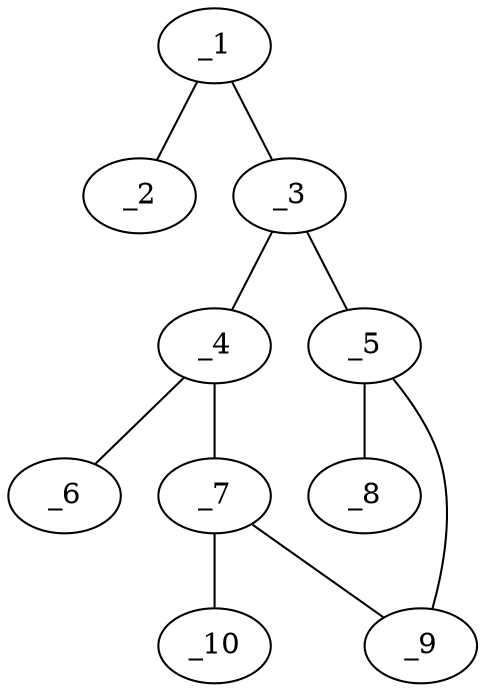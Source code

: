 graph molid252048 {
	_1	 [charge=0,
		chem=4,
		symbol="N  ",
		x="3.7601",
		y="1.4239"];
	_2	 [charge=0,
		chem=2,
		symbol="O  ",
		x="4.6261",
		y="1.9239"];
	_1 -- _2	 [valence=2];
	_3	 [charge=0,
		chem=1,
		symbol="C  ",
		x="3.7601",
		y="0.4239"];
	_1 -- _3	 [valence=1];
	_4	 [charge=0,
		chem=1,
		symbol="C  ",
		x="2.9511",
		y="-0.1639"];
	_3 -- _4	 [valence=2];
	_5	 [charge=0,
		chem=1,
		symbol="C  ",
		x="4.5691",
		y="-0.1639"];
	_3 -- _5	 [valence=1];
	_6	 [charge=0,
		chem=4,
		symbol="N  ",
		x=2,
		y="0.1452"];
	_4 -- _6	 [valence=1];
	_7	 [charge=0,
		chem=4,
		symbol="N  ",
		x="3.2601",
		y="-1.1149"];
	_4 -- _7	 [valence=1];
	_8	 [charge=0,
		chem=1,
		symbol="C  ",
		x="5.5201",
		y="0.1452"];
	_5 -- _8	 [valence=1];
	_9	 [charge=0,
		chem=4,
		symbol="N  ",
		x="4.2601",
		y="-1.1149"];
	_5 -- _9	 [valence=2];
	_7 -- _9	 [valence=1];
	_10	 [charge=0,
		chem=1,
		symbol="C  ",
		x="2.6723",
		y="-1.9239"];
	_7 -- _10	 [valence=1];
}
